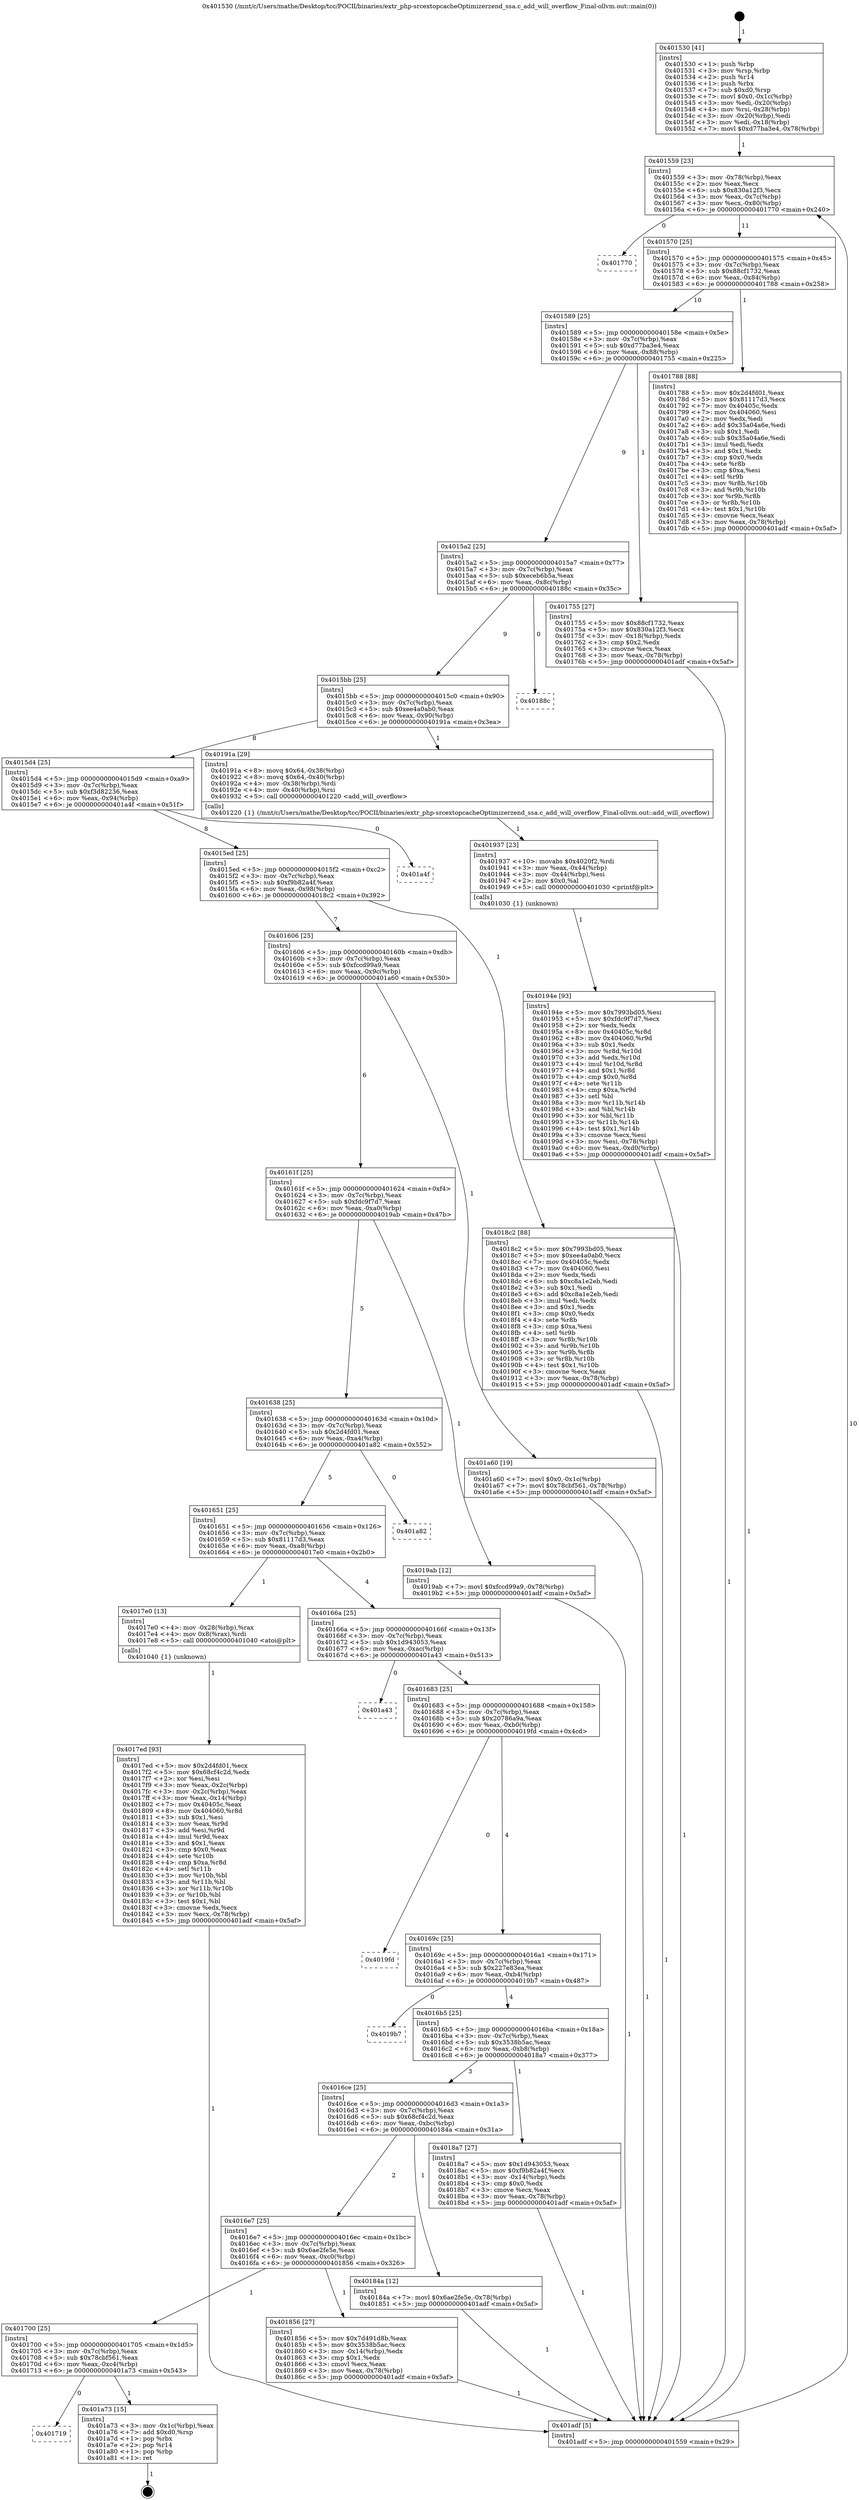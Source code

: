 digraph "0x401530" {
  label = "0x401530 (/mnt/c/Users/mathe/Desktop/tcc/POCII/binaries/extr_php-srcextopcacheOptimizerzend_ssa.c_add_will_overflow_Final-ollvm.out::main(0))"
  labelloc = "t"
  node[shape=record]

  Entry [label="",width=0.3,height=0.3,shape=circle,fillcolor=black,style=filled]
  "0x401559" [label="{
     0x401559 [23]\l
     | [instrs]\l
     &nbsp;&nbsp;0x401559 \<+3\>: mov -0x78(%rbp),%eax\l
     &nbsp;&nbsp;0x40155c \<+2\>: mov %eax,%ecx\l
     &nbsp;&nbsp;0x40155e \<+6\>: sub $0x830a12f3,%ecx\l
     &nbsp;&nbsp;0x401564 \<+3\>: mov %eax,-0x7c(%rbp)\l
     &nbsp;&nbsp;0x401567 \<+3\>: mov %ecx,-0x80(%rbp)\l
     &nbsp;&nbsp;0x40156a \<+6\>: je 0000000000401770 \<main+0x240\>\l
  }"]
  "0x401770" [label="{
     0x401770\l
  }", style=dashed]
  "0x401570" [label="{
     0x401570 [25]\l
     | [instrs]\l
     &nbsp;&nbsp;0x401570 \<+5\>: jmp 0000000000401575 \<main+0x45\>\l
     &nbsp;&nbsp;0x401575 \<+3\>: mov -0x7c(%rbp),%eax\l
     &nbsp;&nbsp;0x401578 \<+5\>: sub $0x88cf1732,%eax\l
     &nbsp;&nbsp;0x40157d \<+6\>: mov %eax,-0x84(%rbp)\l
     &nbsp;&nbsp;0x401583 \<+6\>: je 0000000000401788 \<main+0x258\>\l
  }"]
  Exit [label="",width=0.3,height=0.3,shape=circle,fillcolor=black,style=filled,peripheries=2]
  "0x401788" [label="{
     0x401788 [88]\l
     | [instrs]\l
     &nbsp;&nbsp;0x401788 \<+5\>: mov $0x2d4fd01,%eax\l
     &nbsp;&nbsp;0x40178d \<+5\>: mov $0x81117d3,%ecx\l
     &nbsp;&nbsp;0x401792 \<+7\>: mov 0x40405c,%edx\l
     &nbsp;&nbsp;0x401799 \<+7\>: mov 0x404060,%esi\l
     &nbsp;&nbsp;0x4017a0 \<+2\>: mov %edx,%edi\l
     &nbsp;&nbsp;0x4017a2 \<+6\>: add $0x35a04a6e,%edi\l
     &nbsp;&nbsp;0x4017a8 \<+3\>: sub $0x1,%edi\l
     &nbsp;&nbsp;0x4017ab \<+6\>: sub $0x35a04a6e,%edi\l
     &nbsp;&nbsp;0x4017b1 \<+3\>: imul %edi,%edx\l
     &nbsp;&nbsp;0x4017b4 \<+3\>: and $0x1,%edx\l
     &nbsp;&nbsp;0x4017b7 \<+3\>: cmp $0x0,%edx\l
     &nbsp;&nbsp;0x4017ba \<+4\>: sete %r8b\l
     &nbsp;&nbsp;0x4017be \<+3\>: cmp $0xa,%esi\l
     &nbsp;&nbsp;0x4017c1 \<+4\>: setl %r9b\l
     &nbsp;&nbsp;0x4017c5 \<+3\>: mov %r8b,%r10b\l
     &nbsp;&nbsp;0x4017c8 \<+3\>: and %r9b,%r10b\l
     &nbsp;&nbsp;0x4017cb \<+3\>: xor %r9b,%r8b\l
     &nbsp;&nbsp;0x4017ce \<+3\>: or %r8b,%r10b\l
     &nbsp;&nbsp;0x4017d1 \<+4\>: test $0x1,%r10b\l
     &nbsp;&nbsp;0x4017d5 \<+3\>: cmovne %ecx,%eax\l
     &nbsp;&nbsp;0x4017d8 \<+3\>: mov %eax,-0x78(%rbp)\l
     &nbsp;&nbsp;0x4017db \<+5\>: jmp 0000000000401adf \<main+0x5af\>\l
  }"]
  "0x401589" [label="{
     0x401589 [25]\l
     | [instrs]\l
     &nbsp;&nbsp;0x401589 \<+5\>: jmp 000000000040158e \<main+0x5e\>\l
     &nbsp;&nbsp;0x40158e \<+3\>: mov -0x7c(%rbp),%eax\l
     &nbsp;&nbsp;0x401591 \<+5\>: sub $0xd77ba3e4,%eax\l
     &nbsp;&nbsp;0x401596 \<+6\>: mov %eax,-0x88(%rbp)\l
     &nbsp;&nbsp;0x40159c \<+6\>: je 0000000000401755 \<main+0x225\>\l
  }"]
  "0x401719" [label="{
     0x401719\l
  }", style=dashed]
  "0x401755" [label="{
     0x401755 [27]\l
     | [instrs]\l
     &nbsp;&nbsp;0x401755 \<+5\>: mov $0x88cf1732,%eax\l
     &nbsp;&nbsp;0x40175a \<+5\>: mov $0x830a12f3,%ecx\l
     &nbsp;&nbsp;0x40175f \<+3\>: mov -0x18(%rbp),%edx\l
     &nbsp;&nbsp;0x401762 \<+3\>: cmp $0x2,%edx\l
     &nbsp;&nbsp;0x401765 \<+3\>: cmovne %ecx,%eax\l
     &nbsp;&nbsp;0x401768 \<+3\>: mov %eax,-0x78(%rbp)\l
     &nbsp;&nbsp;0x40176b \<+5\>: jmp 0000000000401adf \<main+0x5af\>\l
  }"]
  "0x4015a2" [label="{
     0x4015a2 [25]\l
     | [instrs]\l
     &nbsp;&nbsp;0x4015a2 \<+5\>: jmp 00000000004015a7 \<main+0x77\>\l
     &nbsp;&nbsp;0x4015a7 \<+3\>: mov -0x7c(%rbp),%eax\l
     &nbsp;&nbsp;0x4015aa \<+5\>: sub $0xeceb6b5a,%eax\l
     &nbsp;&nbsp;0x4015af \<+6\>: mov %eax,-0x8c(%rbp)\l
     &nbsp;&nbsp;0x4015b5 \<+6\>: je 000000000040188c \<main+0x35c\>\l
  }"]
  "0x401adf" [label="{
     0x401adf [5]\l
     | [instrs]\l
     &nbsp;&nbsp;0x401adf \<+5\>: jmp 0000000000401559 \<main+0x29\>\l
  }"]
  "0x401530" [label="{
     0x401530 [41]\l
     | [instrs]\l
     &nbsp;&nbsp;0x401530 \<+1\>: push %rbp\l
     &nbsp;&nbsp;0x401531 \<+3\>: mov %rsp,%rbp\l
     &nbsp;&nbsp;0x401534 \<+2\>: push %r14\l
     &nbsp;&nbsp;0x401536 \<+1\>: push %rbx\l
     &nbsp;&nbsp;0x401537 \<+7\>: sub $0xd0,%rsp\l
     &nbsp;&nbsp;0x40153e \<+7\>: movl $0x0,-0x1c(%rbp)\l
     &nbsp;&nbsp;0x401545 \<+3\>: mov %edi,-0x20(%rbp)\l
     &nbsp;&nbsp;0x401548 \<+4\>: mov %rsi,-0x28(%rbp)\l
     &nbsp;&nbsp;0x40154c \<+3\>: mov -0x20(%rbp),%edi\l
     &nbsp;&nbsp;0x40154f \<+3\>: mov %edi,-0x18(%rbp)\l
     &nbsp;&nbsp;0x401552 \<+7\>: movl $0xd77ba3e4,-0x78(%rbp)\l
  }"]
  "0x401a73" [label="{
     0x401a73 [15]\l
     | [instrs]\l
     &nbsp;&nbsp;0x401a73 \<+3\>: mov -0x1c(%rbp),%eax\l
     &nbsp;&nbsp;0x401a76 \<+7\>: add $0xd0,%rsp\l
     &nbsp;&nbsp;0x401a7d \<+1\>: pop %rbx\l
     &nbsp;&nbsp;0x401a7e \<+2\>: pop %r14\l
     &nbsp;&nbsp;0x401a80 \<+1\>: pop %rbp\l
     &nbsp;&nbsp;0x401a81 \<+1\>: ret\l
  }"]
  "0x40188c" [label="{
     0x40188c\l
  }", style=dashed]
  "0x4015bb" [label="{
     0x4015bb [25]\l
     | [instrs]\l
     &nbsp;&nbsp;0x4015bb \<+5\>: jmp 00000000004015c0 \<main+0x90\>\l
     &nbsp;&nbsp;0x4015c0 \<+3\>: mov -0x7c(%rbp),%eax\l
     &nbsp;&nbsp;0x4015c3 \<+5\>: sub $0xee4a0ab0,%eax\l
     &nbsp;&nbsp;0x4015c8 \<+6\>: mov %eax,-0x90(%rbp)\l
     &nbsp;&nbsp;0x4015ce \<+6\>: je 000000000040191a \<main+0x3ea\>\l
  }"]
  "0x40194e" [label="{
     0x40194e [93]\l
     | [instrs]\l
     &nbsp;&nbsp;0x40194e \<+5\>: mov $0x7993bd05,%esi\l
     &nbsp;&nbsp;0x401953 \<+5\>: mov $0xfdc9f7d7,%ecx\l
     &nbsp;&nbsp;0x401958 \<+2\>: xor %edx,%edx\l
     &nbsp;&nbsp;0x40195a \<+8\>: mov 0x40405c,%r8d\l
     &nbsp;&nbsp;0x401962 \<+8\>: mov 0x404060,%r9d\l
     &nbsp;&nbsp;0x40196a \<+3\>: sub $0x1,%edx\l
     &nbsp;&nbsp;0x40196d \<+3\>: mov %r8d,%r10d\l
     &nbsp;&nbsp;0x401970 \<+3\>: add %edx,%r10d\l
     &nbsp;&nbsp;0x401973 \<+4\>: imul %r10d,%r8d\l
     &nbsp;&nbsp;0x401977 \<+4\>: and $0x1,%r8d\l
     &nbsp;&nbsp;0x40197b \<+4\>: cmp $0x0,%r8d\l
     &nbsp;&nbsp;0x40197f \<+4\>: sete %r11b\l
     &nbsp;&nbsp;0x401983 \<+4\>: cmp $0xa,%r9d\l
     &nbsp;&nbsp;0x401987 \<+3\>: setl %bl\l
     &nbsp;&nbsp;0x40198a \<+3\>: mov %r11b,%r14b\l
     &nbsp;&nbsp;0x40198d \<+3\>: and %bl,%r14b\l
     &nbsp;&nbsp;0x401990 \<+3\>: xor %bl,%r11b\l
     &nbsp;&nbsp;0x401993 \<+3\>: or %r11b,%r14b\l
     &nbsp;&nbsp;0x401996 \<+4\>: test $0x1,%r14b\l
     &nbsp;&nbsp;0x40199a \<+3\>: cmovne %ecx,%esi\l
     &nbsp;&nbsp;0x40199d \<+3\>: mov %esi,-0x78(%rbp)\l
     &nbsp;&nbsp;0x4019a0 \<+6\>: mov %eax,-0xd0(%rbp)\l
     &nbsp;&nbsp;0x4019a6 \<+5\>: jmp 0000000000401adf \<main+0x5af\>\l
  }"]
  "0x40191a" [label="{
     0x40191a [29]\l
     | [instrs]\l
     &nbsp;&nbsp;0x40191a \<+8\>: movq $0x64,-0x38(%rbp)\l
     &nbsp;&nbsp;0x401922 \<+8\>: movq $0x64,-0x40(%rbp)\l
     &nbsp;&nbsp;0x40192a \<+4\>: mov -0x38(%rbp),%rdi\l
     &nbsp;&nbsp;0x40192e \<+4\>: mov -0x40(%rbp),%rsi\l
     &nbsp;&nbsp;0x401932 \<+5\>: call 0000000000401220 \<add_will_overflow\>\l
     | [calls]\l
     &nbsp;&nbsp;0x401220 \{1\} (/mnt/c/Users/mathe/Desktop/tcc/POCII/binaries/extr_php-srcextopcacheOptimizerzend_ssa.c_add_will_overflow_Final-ollvm.out::add_will_overflow)\l
  }"]
  "0x4015d4" [label="{
     0x4015d4 [25]\l
     | [instrs]\l
     &nbsp;&nbsp;0x4015d4 \<+5\>: jmp 00000000004015d9 \<main+0xa9\>\l
     &nbsp;&nbsp;0x4015d9 \<+3\>: mov -0x7c(%rbp),%eax\l
     &nbsp;&nbsp;0x4015dc \<+5\>: sub $0xf3d82236,%eax\l
     &nbsp;&nbsp;0x4015e1 \<+6\>: mov %eax,-0x94(%rbp)\l
     &nbsp;&nbsp;0x4015e7 \<+6\>: je 0000000000401a4f \<main+0x51f\>\l
  }"]
  "0x401937" [label="{
     0x401937 [23]\l
     | [instrs]\l
     &nbsp;&nbsp;0x401937 \<+10\>: movabs $0x4020f2,%rdi\l
     &nbsp;&nbsp;0x401941 \<+3\>: mov %eax,-0x44(%rbp)\l
     &nbsp;&nbsp;0x401944 \<+3\>: mov -0x44(%rbp),%esi\l
     &nbsp;&nbsp;0x401947 \<+2\>: mov $0x0,%al\l
     &nbsp;&nbsp;0x401949 \<+5\>: call 0000000000401030 \<printf@plt\>\l
     | [calls]\l
     &nbsp;&nbsp;0x401030 \{1\} (unknown)\l
  }"]
  "0x401a4f" [label="{
     0x401a4f\l
  }", style=dashed]
  "0x4015ed" [label="{
     0x4015ed [25]\l
     | [instrs]\l
     &nbsp;&nbsp;0x4015ed \<+5\>: jmp 00000000004015f2 \<main+0xc2\>\l
     &nbsp;&nbsp;0x4015f2 \<+3\>: mov -0x7c(%rbp),%eax\l
     &nbsp;&nbsp;0x4015f5 \<+5\>: sub $0xf9b82a4f,%eax\l
     &nbsp;&nbsp;0x4015fa \<+6\>: mov %eax,-0x98(%rbp)\l
     &nbsp;&nbsp;0x401600 \<+6\>: je 00000000004018c2 \<main+0x392\>\l
  }"]
  "0x401700" [label="{
     0x401700 [25]\l
     | [instrs]\l
     &nbsp;&nbsp;0x401700 \<+5\>: jmp 0000000000401705 \<main+0x1d5\>\l
     &nbsp;&nbsp;0x401705 \<+3\>: mov -0x7c(%rbp),%eax\l
     &nbsp;&nbsp;0x401708 \<+5\>: sub $0x78cbf561,%eax\l
     &nbsp;&nbsp;0x40170d \<+6\>: mov %eax,-0xc4(%rbp)\l
     &nbsp;&nbsp;0x401713 \<+6\>: je 0000000000401a73 \<main+0x543\>\l
  }"]
  "0x4018c2" [label="{
     0x4018c2 [88]\l
     | [instrs]\l
     &nbsp;&nbsp;0x4018c2 \<+5\>: mov $0x7993bd05,%eax\l
     &nbsp;&nbsp;0x4018c7 \<+5\>: mov $0xee4a0ab0,%ecx\l
     &nbsp;&nbsp;0x4018cc \<+7\>: mov 0x40405c,%edx\l
     &nbsp;&nbsp;0x4018d3 \<+7\>: mov 0x404060,%esi\l
     &nbsp;&nbsp;0x4018da \<+2\>: mov %edx,%edi\l
     &nbsp;&nbsp;0x4018dc \<+6\>: sub $0xc8a1e2eb,%edi\l
     &nbsp;&nbsp;0x4018e2 \<+3\>: sub $0x1,%edi\l
     &nbsp;&nbsp;0x4018e5 \<+6\>: add $0xc8a1e2eb,%edi\l
     &nbsp;&nbsp;0x4018eb \<+3\>: imul %edi,%edx\l
     &nbsp;&nbsp;0x4018ee \<+3\>: and $0x1,%edx\l
     &nbsp;&nbsp;0x4018f1 \<+3\>: cmp $0x0,%edx\l
     &nbsp;&nbsp;0x4018f4 \<+4\>: sete %r8b\l
     &nbsp;&nbsp;0x4018f8 \<+3\>: cmp $0xa,%esi\l
     &nbsp;&nbsp;0x4018fb \<+4\>: setl %r9b\l
     &nbsp;&nbsp;0x4018ff \<+3\>: mov %r8b,%r10b\l
     &nbsp;&nbsp;0x401902 \<+3\>: and %r9b,%r10b\l
     &nbsp;&nbsp;0x401905 \<+3\>: xor %r9b,%r8b\l
     &nbsp;&nbsp;0x401908 \<+3\>: or %r8b,%r10b\l
     &nbsp;&nbsp;0x40190b \<+4\>: test $0x1,%r10b\l
     &nbsp;&nbsp;0x40190f \<+3\>: cmovne %ecx,%eax\l
     &nbsp;&nbsp;0x401912 \<+3\>: mov %eax,-0x78(%rbp)\l
     &nbsp;&nbsp;0x401915 \<+5\>: jmp 0000000000401adf \<main+0x5af\>\l
  }"]
  "0x401606" [label="{
     0x401606 [25]\l
     | [instrs]\l
     &nbsp;&nbsp;0x401606 \<+5\>: jmp 000000000040160b \<main+0xdb\>\l
     &nbsp;&nbsp;0x40160b \<+3\>: mov -0x7c(%rbp),%eax\l
     &nbsp;&nbsp;0x40160e \<+5\>: sub $0xfccd99a9,%eax\l
     &nbsp;&nbsp;0x401613 \<+6\>: mov %eax,-0x9c(%rbp)\l
     &nbsp;&nbsp;0x401619 \<+6\>: je 0000000000401a60 \<main+0x530\>\l
  }"]
  "0x401856" [label="{
     0x401856 [27]\l
     | [instrs]\l
     &nbsp;&nbsp;0x401856 \<+5\>: mov $0x7d491d8b,%eax\l
     &nbsp;&nbsp;0x40185b \<+5\>: mov $0x3538b5ac,%ecx\l
     &nbsp;&nbsp;0x401860 \<+3\>: mov -0x14(%rbp),%edx\l
     &nbsp;&nbsp;0x401863 \<+3\>: cmp $0x1,%edx\l
     &nbsp;&nbsp;0x401866 \<+3\>: cmovl %ecx,%eax\l
     &nbsp;&nbsp;0x401869 \<+3\>: mov %eax,-0x78(%rbp)\l
     &nbsp;&nbsp;0x40186c \<+5\>: jmp 0000000000401adf \<main+0x5af\>\l
  }"]
  "0x401a60" [label="{
     0x401a60 [19]\l
     | [instrs]\l
     &nbsp;&nbsp;0x401a60 \<+7\>: movl $0x0,-0x1c(%rbp)\l
     &nbsp;&nbsp;0x401a67 \<+7\>: movl $0x78cbf561,-0x78(%rbp)\l
     &nbsp;&nbsp;0x401a6e \<+5\>: jmp 0000000000401adf \<main+0x5af\>\l
  }"]
  "0x40161f" [label="{
     0x40161f [25]\l
     | [instrs]\l
     &nbsp;&nbsp;0x40161f \<+5\>: jmp 0000000000401624 \<main+0xf4\>\l
     &nbsp;&nbsp;0x401624 \<+3\>: mov -0x7c(%rbp),%eax\l
     &nbsp;&nbsp;0x401627 \<+5\>: sub $0xfdc9f7d7,%eax\l
     &nbsp;&nbsp;0x40162c \<+6\>: mov %eax,-0xa0(%rbp)\l
     &nbsp;&nbsp;0x401632 \<+6\>: je 00000000004019ab \<main+0x47b\>\l
  }"]
  "0x4016e7" [label="{
     0x4016e7 [25]\l
     | [instrs]\l
     &nbsp;&nbsp;0x4016e7 \<+5\>: jmp 00000000004016ec \<main+0x1bc\>\l
     &nbsp;&nbsp;0x4016ec \<+3\>: mov -0x7c(%rbp),%eax\l
     &nbsp;&nbsp;0x4016ef \<+5\>: sub $0x6ae2fe5e,%eax\l
     &nbsp;&nbsp;0x4016f4 \<+6\>: mov %eax,-0xc0(%rbp)\l
     &nbsp;&nbsp;0x4016fa \<+6\>: je 0000000000401856 \<main+0x326\>\l
  }"]
  "0x4019ab" [label="{
     0x4019ab [12]\l
     | [instrs]\l
     &nbsp;&nbsp;0x4019ab \<+7\>: movl $0xfccd99a9,-0x78(%rbp)\l
     &nbsp;&nbsp;0x4019b2 \<+5\>: jmp 0000000000401adf \<main+0x5af\>\l
  }"]
  "0x401638" [label="{
     0x401638 [25]\l
     | [instrs]\l
     &nbsp;&nbsp;0x401638 \<+5\>: jmp 000000000040163d \<main+0x10d\>\l
     &nbsp;&nbsp;0x40163d \<+3\>: mov -0x7c(%rbp),%eax\l
     &nbsp;&nbsp;0x401640 \<+5\>: sub $0x2d4fd01,%eax\l
     &nbsp;&nbsp;0x401645 \<+6\>: mov %eax,-0xa4(%rbp)\l
     &nbsp;&nbsp;0x40164b \<+6\>: je 0000000000401a82 \<main+0x552\>\l
  }"]
  "0x40184a" [label="{
     0x40184a [12]\l
     | [instrs]\l
     &nbsp;&nbsp;0x40184a \<+7\>: movl $0x6ae2fe5e,-0x78(%rbp)\l
     &nbsp;&nbsp;0x401851 \<+5\>: jmp 0000000000401adf \<main+0x5af\>\l
  }"]
  "0x401a82" [label="{
     0x401a82\l
  }", style=dashed]
  "0x401651" [label="{
     0x401651 [25]\l
     | [instrs]\l
     &nbsp;&nbsp;0x401651 \<+5\>: jmp 0000000000401656 \<main+0x126\>\l
     &nbsp;&nbsp;0x401656 \<+3\>: mov -0x7c(%rbp),%eax\l
     &nbsp;&nbsp;0x401659 \<+5\>: sub $0x81117d3,%eax\l
     &nbsp;&nbsp;0x40165e \<+6\>: mov %eax,-0xa8(%rbp)\l
     &nbsp;&nbsp;0x401664 \<+6\>: je 00000000004017e0 \<main+0x2b0\>\l
  }"]
  "0x4016ce" [label="{
     0x4016ce [25]\l
     | [instrs]\l
     &nbsp;&nbsp;0x4016ce \<+5\>: jmp 00000000004016d3 \<main+0x1a3\>\l
     &nbsp;&nbsp;0x4016d3 \<+3\>: mov -0x7c(%rbp),%eax\l
     &nbsp;&nbsp;0x4016d6 \<+5\>: sub $0x68cf4c2d,%eax\l
     &nbsp;&nbsp;0x4016db \<+6\>: mov %eax,-0xbc(%rbp)\l
     &nbsp;&nbsp;0x4016e1 \<+6\>: je 000000000040184a \<main+0x31a\>\l
  }"]
  "0x4017e0" [label="{
     0x4017e0 [13]\l
     | [instrs]\l
     &nbsp;&nbsp;0x4017e0 \<+4\>: mov -0x28(%rbp),%rax\l
     &nbsp;&nbsp;0x4017e4 \<+4\>: mov 0x8(%rax),%rdi\l
     &nbsp;&nbsp;0x4017e8 \<+5\>: call 0000000000401040 \<atoi@plt\>\l
     | [calls]\l
     &nbsp;&nbsp;0x401040 \{1\} (unknown)\l
  }"]
  "0x40166a" [label="{
     0x40166a [25]\l
     | [instrs]\l
     &nbsp;&nbsp;0x40166a \<+5\>: jmp 000000000040166f \<main+0x13f\>\l
     &nbsp;&nbsp;0x40166f \<+3\>: mov -0x7c(%rbp),%eax\l
     &nbsp;&nbsp;0x401672 \<+5\>: sub $0x1d943053,%eax\l
     &nbsp;&nbsp;0x401677 \<+6\>: mov %eax,-0xac(%rbp)\l
     &nbsp;&nbsp;0x40167d \<+6\>: je 0000000000401a43 \<main+0x513\>\l
  }"]
  "0x4017ed" [label="{
     0x4017ed [93]\l
     | [instrs]\l
     &nbsp;&nbsp;0x4017ed \<+5\>: mov $0x2d4fd01,%ecx\l
     &nbsp;&nbsp;0x4017f2 \<+5\>: mov $0x68cf4c2d,%edx\l
     &nbsp;&nbsp;0x4017f7 \<+2\>: xor %esi,%esi\l
     &nbsp;&nbsp;0x4017f9 \<+3\>: mov %eax,-0x2c(%rbp)\l
     &nbsp;&nbsp;0x4017fc \<+3\>: mov -0x2c(%rbp),%eax\l
     &nbsp;&nbsp;0x4017ff \<+3\>: mov %eax,-0x14(%rbp)\l
     &nbsp;&nbsp;0x401802 \<+7\>: mov 0x40405c,%eax\l
     &nbsp;&nbsp;0x401809 \<+8\>: mov 0x404060,%r8d\l
     &nbsp;&nbsp;0x401811 \<+3\>: sub $0x1,%esi\l
     &nbsp;&nbsp;0x401814 \<+3\>: mov %eax,%r9d\l
     &nbsp;&nbsp;0x401817 \<+3\>: add %esi,%r9d\l
     &nbsp;&nbsp;0x40181a \<+4\>: imul %r9d,%eax\l
     &nbsp;&nbsp;0x40181e \<+3\>: and $0x1,%eax\l
     &nbsp;&nbsp;0x401821 \<+3\>: cmp $0x0,%eax\l
     &nbsp;&nbsp;0x401824 \<+4\>: sete %r10b\l
     &nbsp;&nbsp;0x401828 \<+4\>: cmp $0xa,%r8d\l
     &nbsp;&nbsp;0x40182c \<+4\>: setl %r11b\l
     &nbsp;&nbsp;0x401830 \<+3\>: mov %r10b,%bl\l
     &nbsp;&nbsp;0x401833 \<+3\>: and %r11b,%bl\l
     &nbsp;&nbsp;0x401836 \<+3\>: xor %r11b,%r10b\l
     &nbsp;&nbsp;0x401839 \<+3\>: or %r10b,%bl\l
     &nbsp;&nbsp;0x40183c \<+3\>: test $0x1,%bl\l
     &nbsp;&nbsp;0x40183f \<+3\>: cmovne %edx,%ecx\l
     &nbsp;&nbsp;0x401842 \<+3\>: mov %ecx,-0x78(%rbp)\l
     &nbsp;&nbsp;0x401845 \<+5\>: jmp 0000000000401adf \<main+0x5af\>\l
  }"]
  "0x4018a7" [label="{
     0x4018a7 [27]\l
     | [instrs]\l
     &nbsp;&nbsp;0x4018a7 \<+5\>: mov $0x1d943053,%eax\l
     &nbsp;&nbsp;0x4018ac \<+5\>: mov $0xf9b82a4f,%ecx\l
     &nbsp;&nbsp;0x4018b1 \<+3\>: mov -0x14(%rbp),%edx\l
     &nbsp;&nbsp;0x4018b4 \<+3\>: cmp $0x0,%edx\l
     &nbsp;&nbsp;0x4018b7 \<+3\>: cmove %ecx,%eax\l
     &nbsp;&nbsp;0x4018ba \<+3\>: mov %eax,-0x78(%rbp)\l
     &nbsp;&nbsp;0x4018bd \<+5\>: jmp 0000000000401adf \<main+0x5af\>\l
  }"]
  "0x401a43" [label="{
     0x401a43\l
  }", style=dashed]
  "0x401683" [label="{
     0x401683 [25]\l
     | [instrs]\l
     &nbsp;&nbsp;0x401683 \<+5\>: jmp 0000000000401688 \<main+0x158\>\l
     &nbsp;&nbsp;0x401688 \<+3\>: mov -0x7c(%rbp),%eax\l
     &nbsp;&nbsp;0x40168b \<+5\>: sub $0x20786a9a,%eax\l
     &nbsp;&nbsp;0x401690 \<+6\>: mov %eax,-0xb0(%rbp)\l
     &nbsp;&nbsp;0x401696 \<+6\>: je 00000000004019fd \<main+0x4cd\>\l
  }"]
  "0x4016b5" [label="{
     0x4016b5 [25]\l
     | [instrs]\l
     &nbsp;&nbsp;0x4016b5 \<+5\>: jmp 00000000004016ba \<main+0x18a\>\l
     &nbsp;&nbsp;0x4016ba \<+3\>: mov -0x7c(%rbp),%eax\l
     &nbsp;&nbsp;0x4016bd \<+5\>: sub $0x3538b5ac,%eax\l
     &nbsp;&nbsp;0x4016c2 \<+6\>: mov %eax,-0xb8(%rbp)\l
     &nbsp;&nbsp;0x4016c8 \<+6\>: je 00000000004018a7 \<main+0x377\>\l
  }"]
  "0x4019fd" [label="{
     0x4019fd\l
  }", style=dashed]
  "0x40169c" [label="{
     0x40169c [25]\l
     | [instrs]\l
     &nbsp;&nbsp;0x40169c \<+5\>: jmp 00000000004016a1 \<main+0x171\>\l
     &nbsp;&nbsp;0x4016a1 \<+3\>: mov -0x7c(%rbp),%eax\l
     &nbsp;&nbsp;0x4016a4 \<+5\>: sub $0x227e83ea,%eax\l
     &nbsp;&nbsp;0x4016a9 \<+6\>: mov %eax,-0xb4(%rbp)\l
     &nbsp;&nbsp;0x4016af \<+6\>: je 00000000004019b7 \<main+0x487\>\l
  }"]
  "0x4019b7" [label="{
     0x4019b7\l
  }", style=dashed]
  Entry -> "0x401530" [label=" 1"]
  "0x401559" -> "0x401770" [label=" 0"]
  "0x401559" -> "0x401570" [label=" 11"]
  "0x401a73" -> Exit [label=" 1"]
  "0x401570" -> "0x401788" [label=" 1"]
  "0x401570" -> "0x401589" [label=" 10"]
  "0x401700" -> "0x401719" [label=" 0"]
  "0x401589" -> "0x401755" [label=" 1"]
  "0x401589" -> "0x4015a2" [label=" 9"]
  "0x401755" -> "0x401adf" [label=" 1"]
  "0x401530" -> "0x401559" [label=" 1"]
  "0x401adf" -> "0x401559" [label=" 10"]
  "0x401788" -> "0x401adf" [label=" 1"]
  "0x401700" -> "0x401a73" [label=" 1"]
  "0x4015a2" -> "0x40188c" [label=" 0"]
  "0x4015a2" -> "0x4015bb" [label=" 9"]
  "0x401a60" -> "0x401adf" [label=" 1"]
  "0x4015bb" -> "0x40191a" [label=" 1"]
  "0x4015bb" -> "0x4015d4" [label=" 8"]
  "0x4019ab" -> "0x401adf" [label=" 1"]
  "0x4015d4" -> "0x401a4f" [label=" 0"]
  "0x4015d4" -> "0x4015ed" [label=" 8"]
  "0x40194e" -> "0x401adf" [label=" 1"]
  "0x4015ed" -> "0x4018c2" [label=" 1"]
  "0x4015ed" -> "0x401606" [label=" 7"]
  "0x401937" -> "0x40194e" [label=" 1"]
  "0x401606" -> "0x401a60" [label=" 1"]
  "0x401606" -> "0x40161f" [label=" 6"]
  "0x40191a" -> "0x401937" [label=" 1"]
  "0x40161f" -> "0x4019ab" [label=" 1"]
  "0x40161f" -> "0x401638" [label=" 5"]
  "0x4018a7" -> "0x401adf" [label=" 1"]
  "0x401638" -> "0x401a82" [label=" 0"]
  "0x401638" -> "0x401651" [label=" 5"]
  "0x401856" -> "0x401adf" [label=" 1"]
  "0x401651" -> "0x4017e0" [label=" 1"]
  "0x401651" -> "0x40166a" [label=" 4"]
  "0x4017e0" -> "0x4017ed" [label=" 1"]
  "0x4017ed" -> "0x401adf" [label=" 1"]
  "0x4016e7" -> "0x401856" [label=" 1"]
  "0x40166a" -> "0x401a43" [label=" 0"]
  "0x40166a" -> "0x401683" [label=" 4"]
  "0x4018c2" -> "0x401adf" [label=" 1"]
  "0x401683" -> "0x4019fd" [label=" 0"]
  "0x401683" -> "0x40169c" [label=" 4"]
  "0x4016ce" -> "0x4016e7" [label=" 2"]
  "0x40169c" -> "0x4019b7" [label=" 0"]
  "0x40169c" -> "0x4016b5" [label=" 4"]
  "0x40184a" -> "0x401adf" [label=" 1"]
  "0x4016b5" -> "0x4018a7" [label=" 1"]
  "0x4016b5" -> "0x4016ce" [label=" 3"]
  "0x4016e7" -> "0x401700" [label=" 1"]
  "0x4016ce" -> "0x40184a" [label=" 1"]
}
